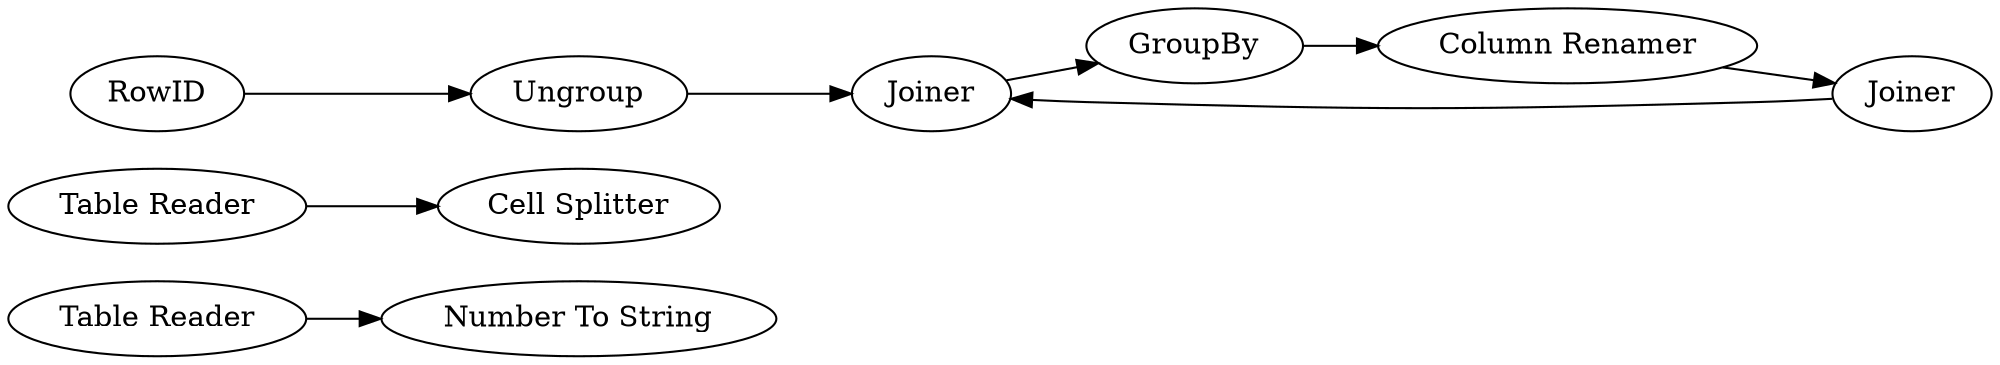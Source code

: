 digraph {
	122 [label="Number To String"]
	123 [label="Cell Splitter"]
	124 [label="Table Reader"]
	125 [label="Table Reader"]
	113 [label="Table Writer"]
	31 [label=RowID]
	33 [label=Ungroup]
	35 [label=GroupBy]
	112 [label=Joiner]
	113 [label=Joiner]
	114 [label="Column Renamer"]
	124 -> 123
	125 -> 122
	31 -> 33
	33 -> 113
	35 -> 114
	113 -> 35
	114 -> 112
	112 -> 113
	rankdir=LR
}
